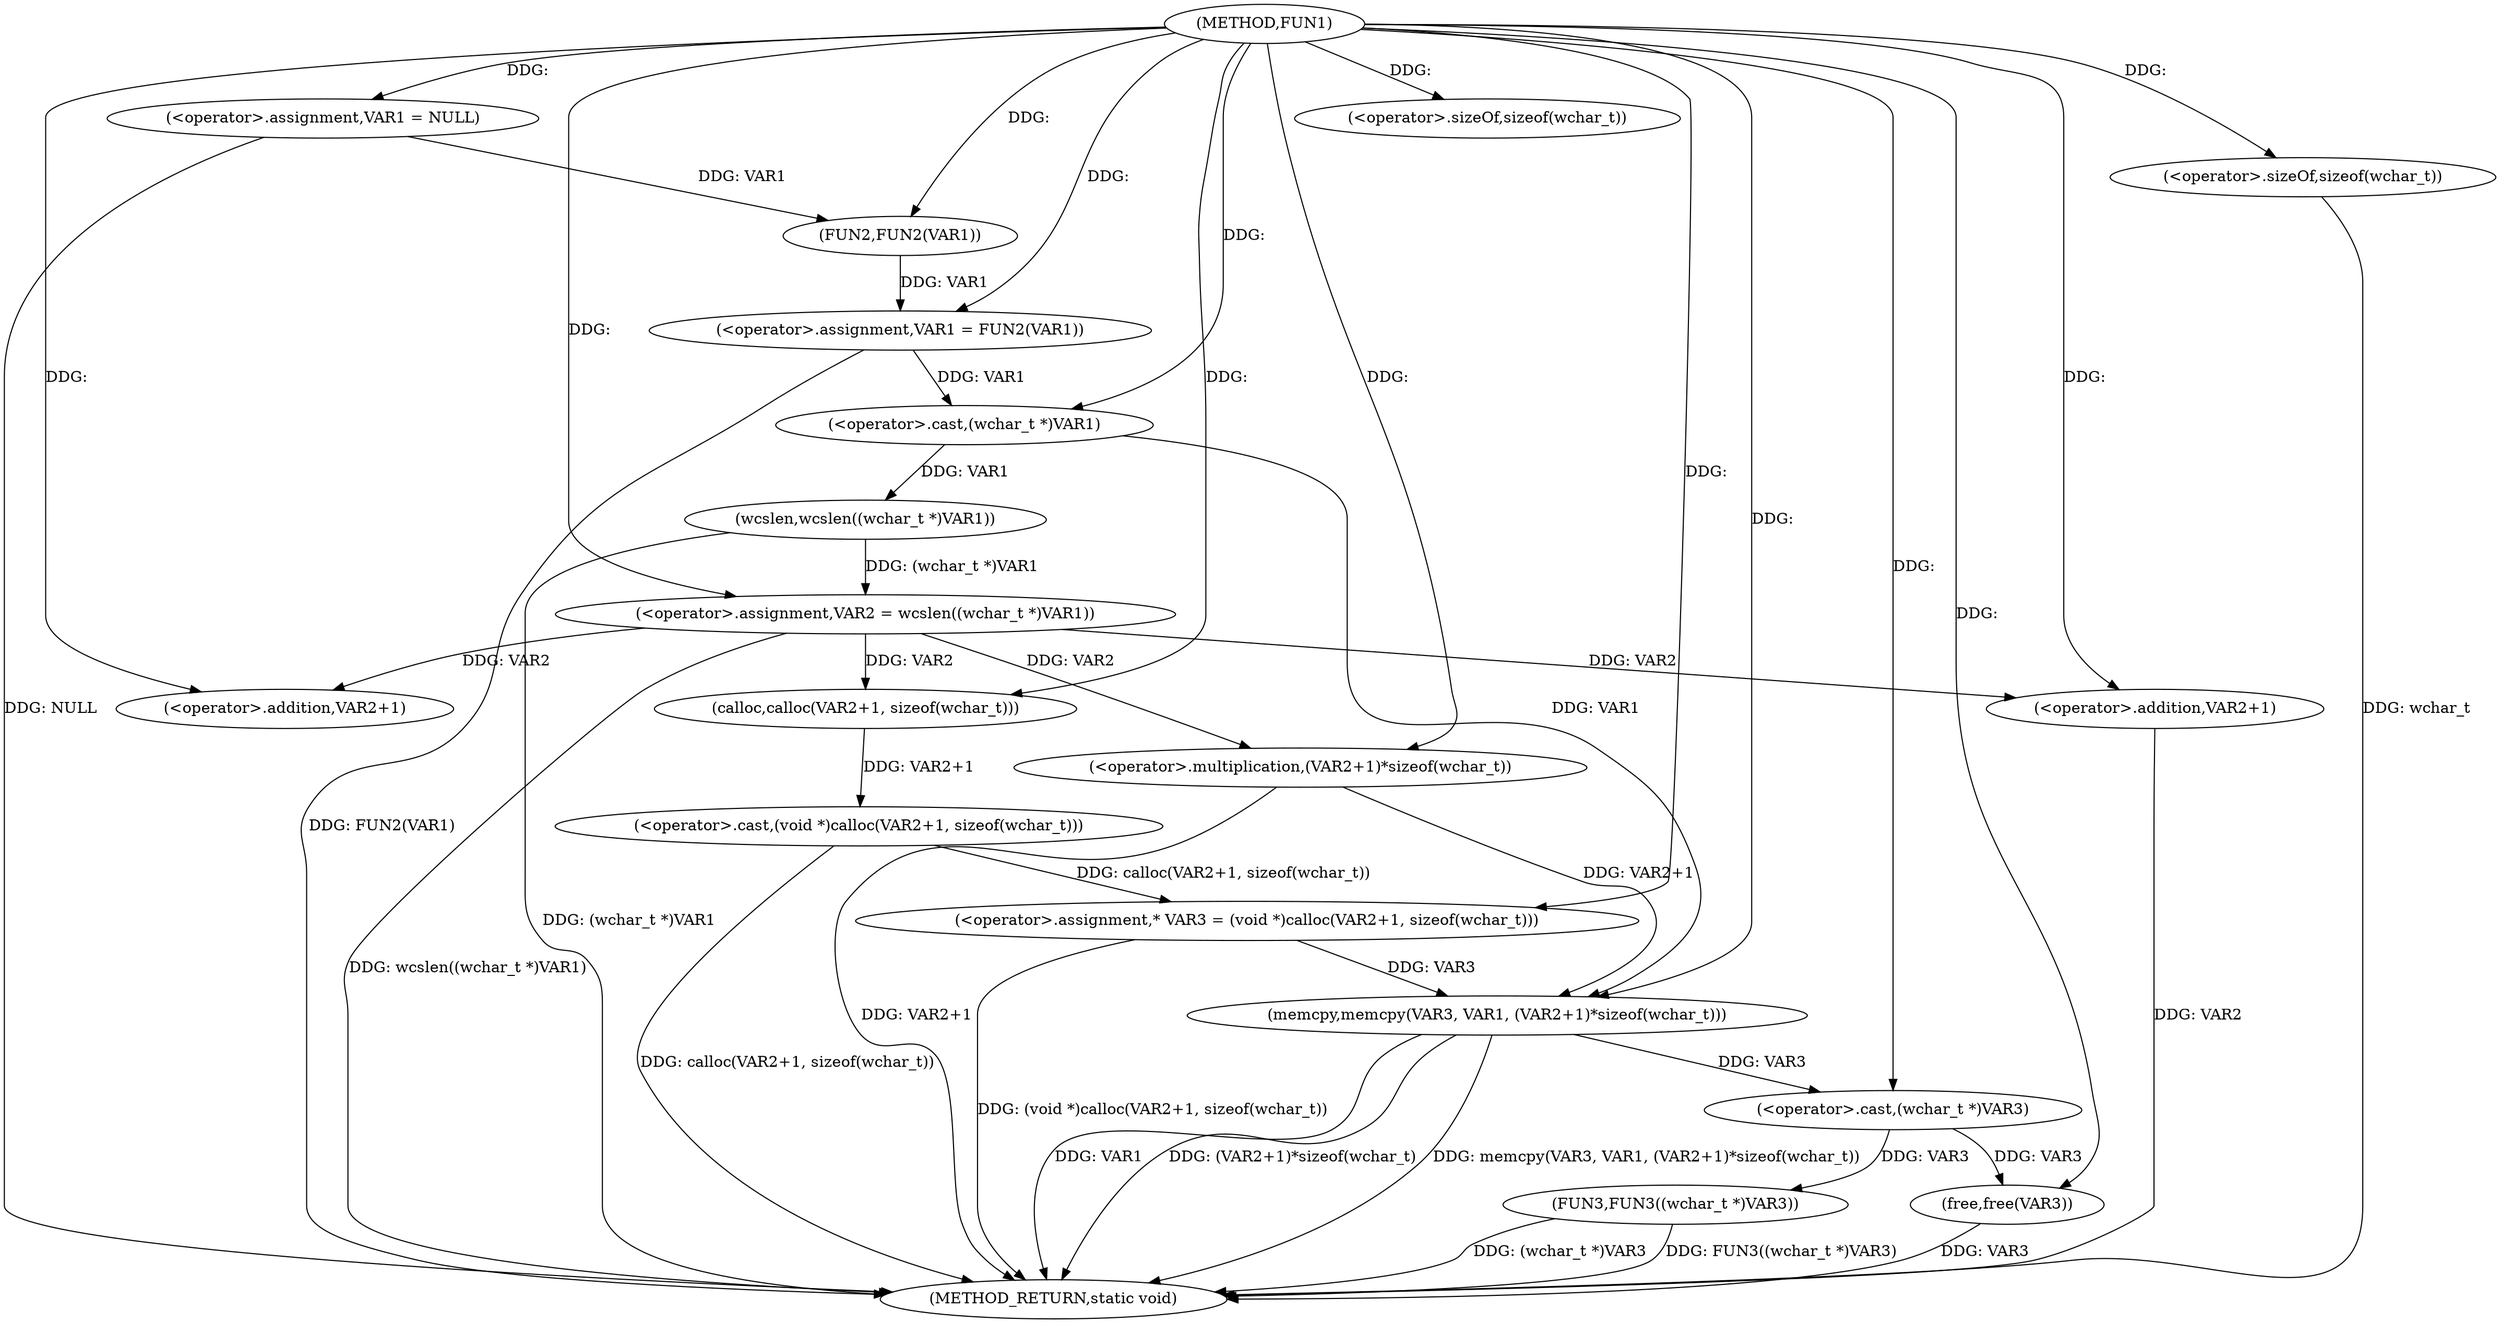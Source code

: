 digraph FUN1 {  
"1000100" [label = "(METHOD,FUN1)" ]
"1000144" [label = "(METHOD_RETURN,static void)" ]
"1000103" [label = "(<operator>.assignment,VAR1 = NULL)" ]
"1000106" [label = "(<operator>.assignment,VAR1 = FUN2(VAR1))" ]
"1000108" [label = "(FUN2,FUN2(VAR1))" ]
"1000112" [label = "(<operator>.assignment,VAR2 = wcslen((wchar_t *)VAR1))" ]
"1000114" [label = "(wcslen,wcslen((wchar_t *)VAR1))" ]
"1000115" [label = "(<operator>.cast,(wchar_t *)VAR1)" ]
"1000119" [label = "(<operator>.assignment,* VAR3 = (void *)calloc(VAR2+1, sizeof(wchar_t)))" ]
"1000121" [label = "(<operator>.cast,(void *)calloc(VAR2+1, sizeof(wchar_t)))" ]
"1000123" [label = "(calloc,calloc(VAR2+1, sizeof(wchar_t)))" ]
"1000124" [label = "(<operator>.addition,VAR2+1)" ]
"1000127" [label = "(<operator>.sizeOf,sizeof(wchar_t))" ]
"1000129" [label = "(memcpy,memcpy(VAR3, VAR1, (VAR2+1)*sizeof(wchar_t)))" ]
"1000132" [label = "(<operator>.multiplication,(VAR2+1)*sizeof(wchar_t))" ]
"1000133" [label = "(<operator>.addition,VAR2+1)" ]
"1000136" [label = "(<operator>.sizeOf,sizeof(wchar_t))" ]
"1000138" [label = "(FUN3,FUN3((wchar_t *)VAR3))" ]
"1000139" [label = "(<operator>.cast,(wchar_t *)VAR3)" ]
"1000142" [label = "(free,free(VAR3))" ]
  "1000106" -> "1000144"  [ label = "DDG: FUN2(VAR1)"] 
  "1000103" -> "1000144"  [ label = "DDG: NULL"] 
  "1000112" -> "1000144"  [ label = "DDG: wcslen((wchar_t *)VAR1)"] 
  "1000138" -> "1000144"  [ label = "DDG: FUN3((wchar_t *)VAR3)"] 
  "1000129" -> "1000144"  [ label = "DDG: VAR1"] 
  "1000121" -> "1000144"  [ label = "DDG: calloc(VAR2+1, sizeof(wchar_t))"] 
  "1000129" -> "1000144"  [ label = "DDG: (VAR2+1)*sizeof(wchar_t)"] 
  "1000138" -> "1000144"  [ label = "DDG: (wchar_t *)VAR3"] 
  "1000129" -> "1000144"  [ label = "DDG: memcpy(VAR3, VAR1, (VAR2+1)*sizeof(wchar_t))"] 
  "1000133" -> "1000144"  [ label = "DDG: VAR2"] 
  "1000114" -> "1000144"  [ label = "DDG: (wchar_t *)VAR1"] 
  "1000119" -> "1000144"  [ label = "DDG: (void *)calloc(VAR2+1, sizeof(wchar_t))"] 
  "1000132" -> "1000144"  [ label = "DDG: VAR2+1"] 
  "1000142" -> "1000144"  [ label = "DDG: VAR3"] 
  "1000136" -> "1000144"  [ label = "DDG: wchar_t"] 
  "1000100" -> "1000103"  [ label = "DDG: "] 
  "1000108" -> "1000106"  [ label = "DDG: VAR1"] 
  "1000100" -> "1000106"  [ label = "DDG: "] 
  "1000103" -> "1000108"  [ label = "DDG: VAR1"] 
  "1000100" -> "1000108"  [ label = "DDG: "] 
  "1000114" -> "1000112"  [ label = "DDG: (wchar_t *)VAR1"] 
  "1000100" -> "1000112"  [ label = "DDG: "] 
  "1000115" -> "1000114"  [ label = "DDG: VAR1"] 
  "1000106" -> "1000115"  [ label = "DDG: VAR1"] 
  "1000100" -> "1000115"  [ label = "DDG: "] 
  "1000121" -> "1000119"  [ label = "DDG: calloc(VAR2+1, sizeof(wchar_t))"] 
  "1000100" -> "1000119"  [ label = "DDG: "] 
  "1000123" -> "1000121"  [ label = "DDG: VAR2+1"] 
  "1000112" -> "1000123"  [ label = "DDG: VAR2"] 
  "1000100" -> "1000123"  [ label = "DDG: "] 
  "1000112" -> "1000124"  [ label = "DDG: VAR2"] 
  "1000100" -> "1000124"  [ label = "DDG: "] 
  "1000100" -> "1000127"  [ label = "DDG: "] 
  "1000119" -> "1000129"  [ label = "DDG: VAR3"] 
  "1000100" -> "1000129"  [ label = "DDG: "] 
  "1000115" -> "1000129"  [ label = "DDG: VAR1"] 
  "1000132" -> "1000129"  [ label = "DDG: VAR2+1"] 
  "1000100" -> "1000132"  [ label = "DDG: "] 
  "1000112" -> "1000132"  [ label = "DDG: VAR2"] 
  "1000100" -> "1000133"  [ label = "DDG: "] 
  "1000112" -> "1000133"  [ label = "DDG: VAR2"] 
  "1000100" -> "1000136"  [ label = "DDG: "] 
  "1000139" -> "1000138"  [ label = "DDG: VAR3"] 
  "1000129" -> "1000139"  [ label = "DDG: VAR3"] 
  "1000100" -> "1000139"  [ label = "DDG: "] 
  "1000139" -> "1000142"  [ label = "DDG: VAR3"] 
  "1000100" -> "1000142"  [ label = "DDG: "] 
}
